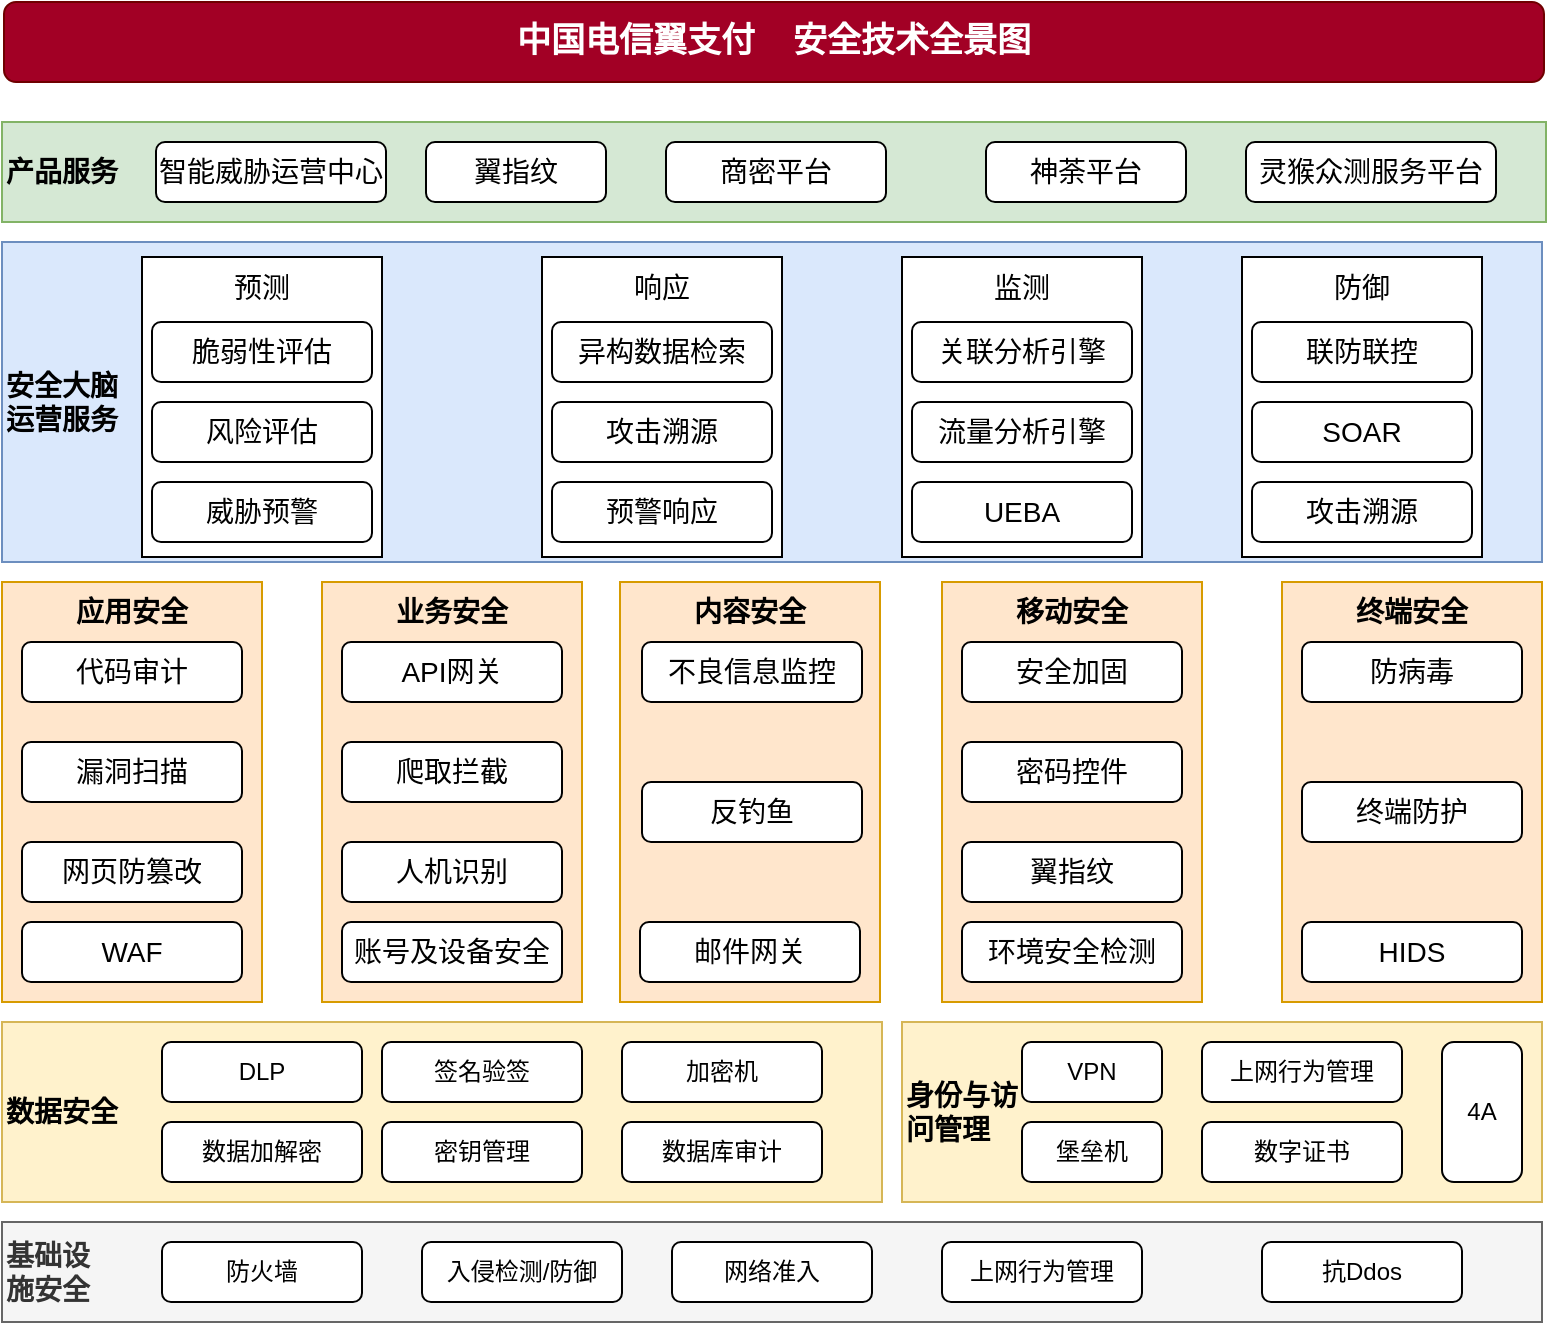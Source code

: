 <mxfile version="14.1.9" type="github">
  <diagram id="MGNypIJB5H5dZch-SJ4T" name="Page-1">
    <mxGraphModel dx="1422" dy="1931" grid="1" gridSize="10" guides="1" tooltips="1" connect="1" arrows="1" fold="1" page="1" pageScale="1" pageWidth="827" pageHeight="1169" math="0" shadow="0">
      <root>
        <mxCell id="0" />
        <mxCell id="1" parent="0" />
        <mxCell id="xnaSK2mseFq4dKcTBow4-52" value="安全大脑&lt;br&gt;运营服务" style="rounded=0;whiteSpace=wrap;html=1;fontSize=14;align=left;fontStyle=1;fillColor=#dae8fc;strokeColor=#6c8ebf;" vertex="1" parent="1">
          <mxGeometry x="40" y="30" width="770" height="160" as="geometry" />
        </mxCell>
        <mxCell id="xnaSK2mseFq4dKcTBow4-78" value="预测" style="rounded=0;whiteSpace=wrap;html=1;shadow=0;sketch=0;fontSize=14;align=center;verticalAlign=top;" vertex="1" parent="1">
          <mxGeometry x="110" y="37.5" width="120" height="150" as="geometry" />
        </mxCell>
        <mxCell id="xnaSK2mseFq4dKcTBow4-2" value="数据安全" style="rounded=0;whiteSpace=wrap;html=1;align=left;fontStyle=1;fontSize=14;fillColor=#fff2cc;strokeColor=#d6b656;" vertex="1" parent="1">
          <mxGeometry x="40" y="420" width="440" height="90" as="geometry" />
        </mxCell>
        <mxCell id="xnaSK2mseFq4dKcTBow4-3" value="基础设&lt;br&gt;施安全" style="rounded=0;whiteSpace=wrap;html=1;align=left;fontStyle=1;fontSize=14;fillColor=#f5f5f5;strokeColor=#666666;fontColor=#333333;" vertex="1" parent="1">
          <mxGeometry x="40" y="520" width="770" height="50" as="geometry" />
        </mxCell>
        <mxCell id="xnaSK2mseFq4dKcTBow4-4" value="DLP" style="rounded=1;whiteSpace=wrap;html=1;align=center;" vertex="1" parent="1">
          <mxGeometry x="120" y="430" width="100" height="30" as="geometry" />
        </mxCell>
        <mxCell id="xnaSK2mseFq4dKcTBow4-5" value="数据加解密" style="rounded=1;whiteSpace=wrap;html=1;align=center;" vertex="1" parent="1">
          <mxGeometry x="120" y="470" width="100" height="30" as="geometry" />
        </mxCell>
        <mxCell id="xnaSK2mseFq4dKcTBow4-6" value="身份与访&lt;br style=&quot;font-size: 14px;&quot;&gt;问管理" style="rounded=0;whiteSpace=wrap;html=1;align=left;fillColor=#fff2cc;strokeColor=#d6b656;sketch=0;shadow=0;fontSize=14;fontStyle=1" vertex="1" parent="1">
          <mxGeometry x="490" y="420" width="320" height="90" as="geometry" />
        </mxCell>
        <mxCell id="xnaSK2mseFq4dKcTBow4-7" value="VPN" style="rounded=1;whiteSpace=wrap;html=1;align=center;" vertex="1" parent="1">
          <mxGeometry x="550" y="430" width="70" height="30" as="geometry" />
        </mxCell>
        <mxCell id="xnaSK2mseFq4dKcTBow4-9" value="签名验签" style="rounded=1;whiteSpace=wrap;html=1;align=center;" vertex="1" parent="1">
          <mxGeometry x="230" y="430" width="100" height="30" as="geometry" />
        </mxCell>
        <mxCell id="xnaSK2mseFq4dKcTBow4-10" value="密钥管理" style="rounded=1;whiteSpace=wrap;html=1;align=center;" vertex="1" parent="1">
          <mxGeometry x="230" y="470" width="100" height="30" as="geometry" />
        </mxCell>
        <mxCell id="xnaSK2mseFq4dKcTBow4-11" value="加密机" style="rounded=1;whiteSpace=wrap;html=1;align=center;" vertex="1" parent="1">
          <mxGeometry x="350" y="430" width="100" height="30" as="geometry" />
        </mxCell>
        <mxCell id="xnaSK2mseFq4dKcTBow4-12" value="数据库审计" style="rounded=1;whiteSpace=wrap;html=1;align=center;" vertex="1" parent="1">
          <mxGeometry x="350" y="470" width="100" height="30" as="geometry" />
        </mxCell>
        <mxCell id="xnaSK2mseFq4dKcTBow4-13" value="上网行为管理" style="rounded=1;whiteSpace=wrap;html=1;align=center;" vertex="1" parent="1">
          <mxGeometry x="640" y="430" width="100" height="30" as="geometry" />
        </mxCell>
        <mxCell id="xnaSK2mseFq4dKcTBow4-14" value="堡垒机" style="rounded=1;whiteSpace=wrap;html=1;align=center;" vertex="1" parent="1">
          <mxGeometry x="550" y="470" width="70" height="30" as="geometry" />
        </mxCell>
        <mxCell id="xnaSK2mseFq4dKcTBow4-16" value="4A" style="rounded=1;whiteSpace=wrap;html=1;align=center;" vertex="1" parent="1">
          <mxGeometry x="760" y="430" width="40" height="70" as="geometry" />
        </mxCell>
        <mxCell id="xnaSK2mseFq4dKcTBow4-17" value="数字证书" style="rounded=1;whiteSpace=wrap;html=1;align=center;" vertex="1" parent="1">
          <mxGeometry x="640" y="470" width="100" height="30" as="geometry" />
        </mxCell>
        <mxCell id="xnaSK2mseFq4dKcTBow4-18" value="防火墙" style="rounded=1;whiteSpace=wrap;html=1;align=center;" vertex="1" parent="1">
          <mxGeometry x="120" y="530" width="100" height="30" as="geometry" />
        </mxCell>
        <mxCell id="xnaSK2mseFq4dKcTBow4-19" value="入侵检测/防御" style="rounded=1;whiteSpace=wrap;html=1;align=center;" vertex="1" parent="1">
          <mxGeometry x="250" y="530" width="100" height="30" as="geometry" />
        </mxCell>
        <mxCell id="xnaSK2mseFq4dKcTBow4-20" value="网络准入" style="rounded=1;whiteSpace=wrap;html=1;align=center;" vertex="1" parent="1">
          <mxGeometry x="375" y="530" width="100" height="30" as="geometry" />
        </mxCell>
        <mxCell id="xnaSK2mseFq4dKcTBow4-21" value="上网行为管理" style="rounded=1;whiteSpace=wrap;html=1;align=center;" vertex="1" parent="1">
          <mxGeometry x="510" y="530" width="100" height="30" as="geometry" />
        </mxCell>
        <mxCell id="xnaSK2mseFq4dKcTBow4-23" value="抗Ddos" style="rounded=1;whiteSpace=wrap;html=1;align=center;" vertex="1" parent="1">
          <mxGeometry x="670" y="530" width="100" height="30" as="geometry" />
        </mxCell>
        <mxCell id="xnaSK2mseFq4dKcTBow4-24" value="应用安全" style="rounded=0;whiteSpace=wrap;html=1;align=center;verticalAlign=top;fontStyle=1;fontSize=14;fillColor=#ffe6cc;strokeColor=#d79b00;" vertex="1" parent="1">
          <mxGeometry x="40" y="200" width="130" height="210" as="geometry" />
        </mxCell>
        <mxCell id="xnaSK2mseFq4dKcTBow4-27" value="代码审计" style="rounded=1;whiteSpace=wrap;html=1;fontSize=14;align=center;" vertex="1" parent="1">
          <mxGeometry x="50" y="230" width="110" height="30" as="geometry" />
        </mxCell>
        <mxCell id="xnaSK2mseFq4dKcTBow4-28" value="漏洞扫描" style="rounded=1;whiteSpace=wrap;html=1;fontSize=14;align=center;" vertex="1" parent="1">
          <mxGeometry x="50" y="280" width="110" height="30" as="geometry" />
        </mxCell>
        <mxCell id="xnaSK2mseFq4dKcTBow4-29" value="网页防篡改" style="rounded=1;whiteSpace=wrap;html=1;fontSize=14;align=center;" vertex="1" parent="1">
          <mxGeometry x="50" y="330" width="110" height="30" as="geometry" />
        </mxCell>
        <mxCell id="xnaSK2mseFq4dKcTBow4-30" value="WAF" style="rounded=1;whiteSpace=wrap;html=1;fontSize=14;align=center;" vertex="1" parent="1">
          <mxGeometry x="50" y="370" width="110" height="30" as="geometry" />
        </mxCell>
        <mxCell id="xnaSK2mseFq4dKcTBow4-31" value="业务安全" style="rounded=0;whiteSpace=wrap;html=1;align=center;verticalAlign=top;fontStyle=1;fontSize=14;fillColor=#ffe6cc;strokeColor=#d79b00;" vertex="1" parent="1">
          <mxGeometry x="200" y="200" width="130" height="210" as="geometry" />
        </mxCell>
        <mxCell id="xnaSK2mseFq4dKcTBow4-32" value="API网关" style="rounded=1;whiteSpace=wrap;html=1;fontSize=14;align=center;" vertex="1" parent="1">
          <mxGeometry x="210" y="230" width="110" height="30" as="geometry" />
        </mxCell>
        <mxCell id="xnaSK2mseFq4dKcTBow4-33" value="爬取拦截" style="rounded=1;whiteSpace=wrap;html=1;fontSize=14;align=center;" vertex="1" parent="1">
          <mxGeometry x="210" y="280" width="110" height="30" as="geometry" />
        </mxCell>
        <mxCell id="xnaSK2mseFq4dKcTBow4-34" value="人机识别" style="rounded=1;whiteSpace=wrap;html=1;fontSize=14;align=center;" vertex="1" parent="1">
          <mxGeometry x="210" y="330" width="110" height="30" as="geometry" />
        </mxCell>
        <mxCell id="xnaSK2mseFq4dKcTBow4-35" value="账号及设备安全" style="rounded=1;whiteSpace=wrap;html=1;fontSize=14;align=center;" vertex="1" parent="1">
          <mxGeometry x="210" y="370" width="110" height="30" as="geometry" />
        </mxCell>
        <mxCell id="xnaSK2mseFq4dKcTBow4-46" value="终端安全" style="rounded=0;whiteSpace=wrap;html=1;align=center;verticalAlign=top;fontStyle=1;fontSize=14;fillColor=#ffe6cc;strokeColor=#d79b00;" vertex="1" parent="1">
          <mxGeometry x="680" y="200" width="130" height="210" as="geometry" />
        </mxCell>
        <mxCell id="xnaSK2mseFq4dKcTBow4-47" value="防病毒" style="rounded=1;whiteSpace=wrap;html=1;fontSize=14;align=center;" vertex="1" parent="1">
          <mxGeometry x="690" y="230" width="110" height="30" as="geometry" />
        </mxCell>
        <mxCell id="xnaSK2mseFq4dKcTBow4-48" value="终端防护" style="rounded=1;whiteSpace=wrap;html=1;fontSize=14;align=center;" vertex="1" parent="1">
          <mxGeometry x="690" y="300" width="110" height="30" as="geometry" />
        </mxCell>
        <mxCell id="xnaSK2mseFq4dKcTBow4-49" value="HIDS" style="rounded=1;whiteSpace=wrap;html=1;fontSize=14;align=center;" vertex="1" parent="1">
          <mxGeometry x="690" y="370" width="110" height="30" as="geometry" />
        </mxCell>
        <mxCell id="xnaSK2mseFq4dKcTBow4-53" value="脆弱性评估" style="rounded=1;whiteSpace=wrap;html=1;fontSize=14;align=center;" vertex="1" parent="1">
          <mxGeometry x="115" y="70" width="110" height="30" as="geometry" />
        </mxCell>
        <mxCell id="xnaSK2mseFq4dKcTBow4-58" value="风险评估" style="rounded=1;whiteSpace=wrap;html=1;fontSize=14;align=center;" vertex="1" parent="1">
          <mxGeometry x="115" y="110" width="110" height="30" as="geometry" />
        </mxCell>
        <mxCell id="xnaSK2mseFq4dKcTBow4-63" value="中国电信翼支付&amp;nbsp; &amp;nbsp; 安全技术全景图" style="rounded=1;whiteSpace=wrap;html=1;fontSize=17;align=center;fontStyle=1;fillColor=#a20025;strokeColor=#6F0000;fontColor=#ffffff;" vertex="1" parent="1">
          <mxGeometry x="41" y="-90" width="770" height="40" as="geometry" />
        </mxCell>
        <mxCell id="xnaSK2mseFq4dKcTBow4-64" value="产品服务" style="rounded=0;whiteSpace=wrap;html=1;fontSize=14;align=left;fontStyle=1;fillColor=#d5e8d4;strokeColor=#82b366;" vertex="1" parent="1">
          <mxGeometry x="40" y="-30" width="772" height="50" as="geometry" />
        </mxCell>
        <mxCell id="xnaSK2mseFq4dKcTBow4-65" value="灵猴众测服务平台" style="rounded=1;whiteSpace=wrap;html=1;fontSize=14;align=center;" vertex="1" parent="1">
          <mxGeometry x="662" y="-20" width="125" height="30" as="geometry" />
        </mxCell>
        <mxCell id="xnaSK2mseFq4dKcTBow4-66" value="商密平台" style="rounded=1;whiteSpace=wrap;html=1;fontSize=14;align=center;" vertex="1" parent="1">
          <mxGeometry x="372" y="-20" width="110" height="30" as="geometry" />
        </mxCell>
        <mxCell id="xnaSK2mseFq4dKcTBow4-67" value="翼指纹" style="rounded=1;whiteSpace=wrap;html=1;fontSize=14;align=center;" vertex="1" parent="1">
          <mxGeometry x="252" y="-20" width="90" height="30" as="geometry" />
        </mxCell>
        <mxCell id="xnaSK2mseFq4dKcTBow4-70" value="神荼平台" style="rounded=1;whiteSpace=wrap;html=1;fontSize=14;align=center;" vertex="1" parent="1">
          <mxGeometry x="532" y="-20" width="100" height="30" as="geometry" />
        </mxCell>
        <mxCell id="xnaSK2mseFq4dKcTBow4-74" value="智能威胁运营中心" style="rounded=1;whiteSpace=wrap;html=1;fontSize=14;align=center;" vertex="1" parent="1">
          <mxGeometry x="117" y="-20" width="115" height="30" as="geometry" />
        </mxCell>
        <mxCell id="xnaSK2mseFq4dKcTBow4-79" value="" style="group" vertex="1" connectable="0" parent="1">
          <mxGeometry x="510" y="200" width="130" height="210" as="geometry" />
        </mxCell>
        <mxCell id="xnaSK2mseFq4dKcTBow4-41" value="移动安全" style="rounded=0;whiteSpace=wrap;html=1;align=center;verticalAlign=top;fontStyle=1;fontSize=14;fillColor=#ffe6cc;strokeColor=#d79b00;" vertex="1" parent="xnaSK2mseFq4dKcTBow4-79">
          <mxGeometry width="130" height="210" as="geometry" />
        </mxCell>
        <mxCell id="xnaSK2mseFq4dKcTBow4-42" value="安全加固" style="rounded=1;whiteSpace=wrap;html=1;fontSize=14;align=center;" vertex="1" parent="xnaSK2mseFq4dKcTBow4-79">
          <mxGeometry x="10" y="30" width="110" height="30" as="geometry" />
        </mxCell>
        <mxCell id="xnaSK2mseFq4dKcTBow4-43" value="密码控件" style="rounded=1;whiteSpace=wrap;html=1;fontSize=14;align=center;" vertex="1" parent="xnaSK2mseFq4dKcTBow4-79">
          <mxGeometry x="10" y="80" width="110" height="30" as="geometry" />
        </mxCell>
        <mxCell id="xnaSK2mseFq4dKcTBow4-44" value="翼指纹" style="rounded=1;whiteSpace=wrap;html=1;fontSize=14;align=center;" vertex="1" parent="xnaSK2mseFq4dKcTBow4-79">
          <mxGeometry x="10" y="130" width="110" height="30" as="geometry" />
        </mxCell>
        <mxCell id="xnaSK2mseFq4dKcTBow4-45" value="环境安全检测" style="rounded=1;whiteSpace=wrap;html=1;fontSize=14;align=center;" vertex="1" parent="xnaSK2mseFq4dKcTBow4-79">
          <mxGeometry x="10" y="170" width="110" height="30" as="geometry" />
        </mxCell>
        <mxCell id="xnaSK2mseFq4dKcTBow4-80" value="" style="group" vertex="1" connectable="0" parent="1">
          <mxGeometry x="349" y="200" width="130" height="210" as="geometry" />
        </mxCell>
        <mxCell id="xnaSK2mseFq4dKcTBow4-36" value="内容安全" style="rounded=0;whiteSpace=wrap;html=1;align=center;verticalAlign=top;fontStyle=1;fontSize=14;fillColor=#ffe6cc;strokeColor=#d79b00;" vertex="1" parent="xnaSK2mseFq4dKcTBow4-80">
          <mxGeometry width="130" height="210" as="geometry" />
        </mxCell>
        <mxCell id="xnaSK2mseFq4dKcTBow4-37" value="不良信息监控" style="rounded=1;whiteSpace=wrap;html=1;fontSize=14;align=center;" vertex="1" parent="xnaSK2mseFq4dKcTBow4-80">
          <mxGeometry x="11" y="30" width="110" height="30" as="geometry" />
        </mxCell>
        <mxCell id="xnaSK2mseFq4dKcTBow4-38" value="反钓鱼" style="rounded=1;whiteSpace=wrap;html=1;fontSize=14;align=center;" vertex="1" parent="xnaSK2mseFq4dKcTBow4-80">
          <mxGeometry x="11" y="100" width="110" height="30" as="geometry" />
        </mxCell>
        <mxCell id="xnaSK2mseFq4dKcTBow4-39" value="邮件网关" style="rounded=1;whiteSpace=wrap;html=1;fontSize=14;align=center;" vertex="1" parent="xnaSK2mseFq4dKcTBow4-80">
          <mxGeometry x="10" y="170" width="110" height="30" as="geometry" />
        </mxCell>
        <mxCell id="xnaSK2mseFq4dKcTBow4-82" value="威胁预警" style="rounded=1;whiteSpace=wrap;html=1;fontSize=14;align=center;" vertex="1" parent="1">
          <mxGeometry x="115" y="150" width="110" height="30" as="geometry" />
        </mxCell>
        <mxCell id="xnaSK2mseFq4dKcTBow4-93" value="" style="group" vertex="1" connectable="0" parent="1">
          <mxGeometry x="660" y="37.5" width="120" height="150" as="geometry" />
        </mxCell>
        <mxCell id="xnaSK2mseFq4dKcTBow4-89" value="防御" style="rounded=0;whiteSpace=wrap;html=1;shadow=0;sketch=0;fontSize=14;align=center;verticalAlign=top;" vertex="1" parent="xnaSK2mseFq4dKcTBow4-93">
          <mxGeometry width="120" height="150" as="geometry" />
        </mxCell>
        <mxCell id="xnaSK2mseFq4dKcTBow4-60" value="攻击溯源" style="rounded=1;whiteSpace=wrap;html=1;fontSize=14;align=center;" vertex="1" parent="xnaSK2mseFq4dKcTBow4-93">
          <mxGeometry x="5" y="112.5" width="110" height="30" as="geometry" />
        </mxCell>
        <mxCell id="xnaSK2mseFq4dKcTBow4-86" value="SOAR" style="rounded=1;whiteSpace=wrap;html=1;fontSize=14;align=center;" vertex="1" parent="xnaSK2mseFq4dKcTBow4-93">
          <mxGeometry x="5" y="72.5" width="110" height="30" as="geometry" />
        </mxCell>
        <mxCell id="xnaSK2mseFq4dKcTBow4-92" value="联防联控" style="rounded=1;whiteSpace=wrap;html=1;fontSize=14;align=center;" vertex="1" parent="xnaSK2mseFq4dKcTBow4-93">
          <mxGeometry x="5" y="32.5" width="110" height="30" as="geometry" />
        </mxCell>
        <mxCell id="xnaSK2mseFq4dKcTBow4-94" value="" style="group" vertex="1" connectable="0" parent="1">
          <mxGeometry x="490" y="37.5" width="120" height="150" as="geometry" />
        </mxCell>
        <mxCell id="xnaSK2mseFq4dKcTBow4-84" value="监测" style="rounded=0;whiteSpace=wrap;html=1;shadow=0;sketch=0;fontSize=14;align=center;verticalAlign=top;" vertex="1" parent="xnaSK2mseFq4dKcTBow4-94">
          <mxGeometry width="120" height="150" as="geometry" />
        </mxCell>
        <mxCell id="xnaSK2mseFq4dKcTBow4-85" value="流量分析引擎" style="rounded=1;whiteSpace=wrap;html=1;fontSize=14;align=center;" vertex="1" parent="xnaSK2mseFq4dKcTBow4-94">
          <mxGeometry x="5" y="72.5" width="110" height="30" as="geometry" />
        </mxCell>
        <mxCell id="xnaSK2mseFq4dKcTBow4-88" value="UEBA" style="rounded=1;whiteSpace=wrap;html=1;fontSize=14;align=center;" vertex="1" parent="xnaSK2mseFq4dKcTBow4-94">
          <mxGeometry x="5" y="112.5" width="110" height="30" as="geometry" />
        </mxCell>
        <mxCell id="xnaSK2mseFq4dKcTBow4-91" value="关联分析引擎" style="rounded=1;whiteSpace=wrap;html=1;fontSize=14;align=center;" vertex="1" parent="xnaSK2mseFq4dKcTBow4-94">
          <mxGeometry x="5" y="32.5" width="110" height="30" as="geometry" />
        </mxCell>
        <mxCell id="xnaSK2mseFq4dKcTBow4-95" value="" style="group" vertex="1" connectable="0" parent="1">
          <mxGeometry x="310" y="37.5" width="120" height="150" as="geometry" />
        </mxCell>
        <mxCell id="xnaSK2mseFq4dKcTBow4-81" value="响应" style="rounded=0;whiteSpace=wrap;html=1;shadow=0;sketch=0;fontSize=14;align=center;verticalAlign=top;" vertex="1" parent="xnaSK2mseFq4dKcTBow4-95">
          <mxGeometry width="120" height="150" as="geometry" />
        </mxCell>
        <mxCell id="xnaSK2mseFq4dKcTBow4-56" value="异构数据检索" style="rounded=1;whiteSpace=wrap;html=1;fontSize=14;align=center;" vertex="1" parent="xnaSK2mseFq4dKcTBow4-95">
          <mxGeometry x="5" y="32.5" width="110" height="30" as="geometry" />
        </mxCell>
        <mxCell id="xnaSK2mseFq4dKcTBow4-57" value="预警响应" style="rounded=1;whiteSpace=wrap;html=1;fontSize=14;align=center;" vertex="1" parent="xnaSK2mseFq4dKcTBow4-95">
          <mxGeometry x="5" y="112.5" width="110" height="30" as="geometry" />
        </mxCell>
        <mxCell id="xnaSK2mseFq4dKcTBow4-83" value="攻击溯源" style="rounded=1;whiteSpace=wrap;html=1;fontSize=14;align=center;" vertex="1" parent="xnaSK2mseFq4dKcTBow4-95">
          <mxGeometry x="5" y="72.5" width="110" height="30" as="geometry" />
        </mxCell>
      </root>
    </mxGraphModel>
  </diagram>
</mxfile>

